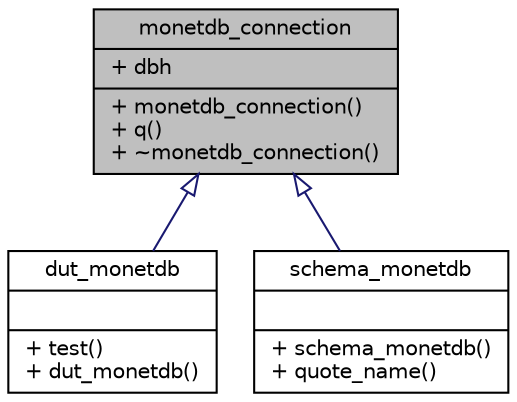 digraph "monetdb_connection"
{
 // LATEX_PDF_SIZE
  edge [fontname="Helvetica",fontsize="10",labelfontname="Helvetica",labelfontsize="10"];
  node [fontname="Helvetica",fontsize="10",shape=record];
  Node1 [label="{monetdb_connection\n|+ dbh\l|+ monetdb_connection()\l+ q()\l+ ~monetdb_connection()\l}",height=0.2,width=0.4,color="black", fillcolor="grey75", style="filled", fontcolor="black",tooltip=" "];
  Node1 -> Node2 [dir="back",color="midnightblue",fontsize="10",style="solid",arrowtail="onormal",fontname="Helvetica"];
  Node2 [label="{dut_monetdb\n||+ test()\l+ dut_monetdb()\l}",height=0.2,width=0.4,color="black", fillcolor="white", style="filled",URL="$structdut__monetdb.html",tooltip=" "];
  Node1 -> Node3 [dir="back",color="midnightblue",fontsize="10",style="solid",arrowtail="onormal",fontname="Helvetica"];
  Node3 [label="{schema_monetdb\n||+ schema_monetdb()\l+ quote_name()\l}",height=0.2,width=0.4,color="black", fillcolor="white", style="filled",URL="$structschema__monetdb.html",tooltip=" "];
}

